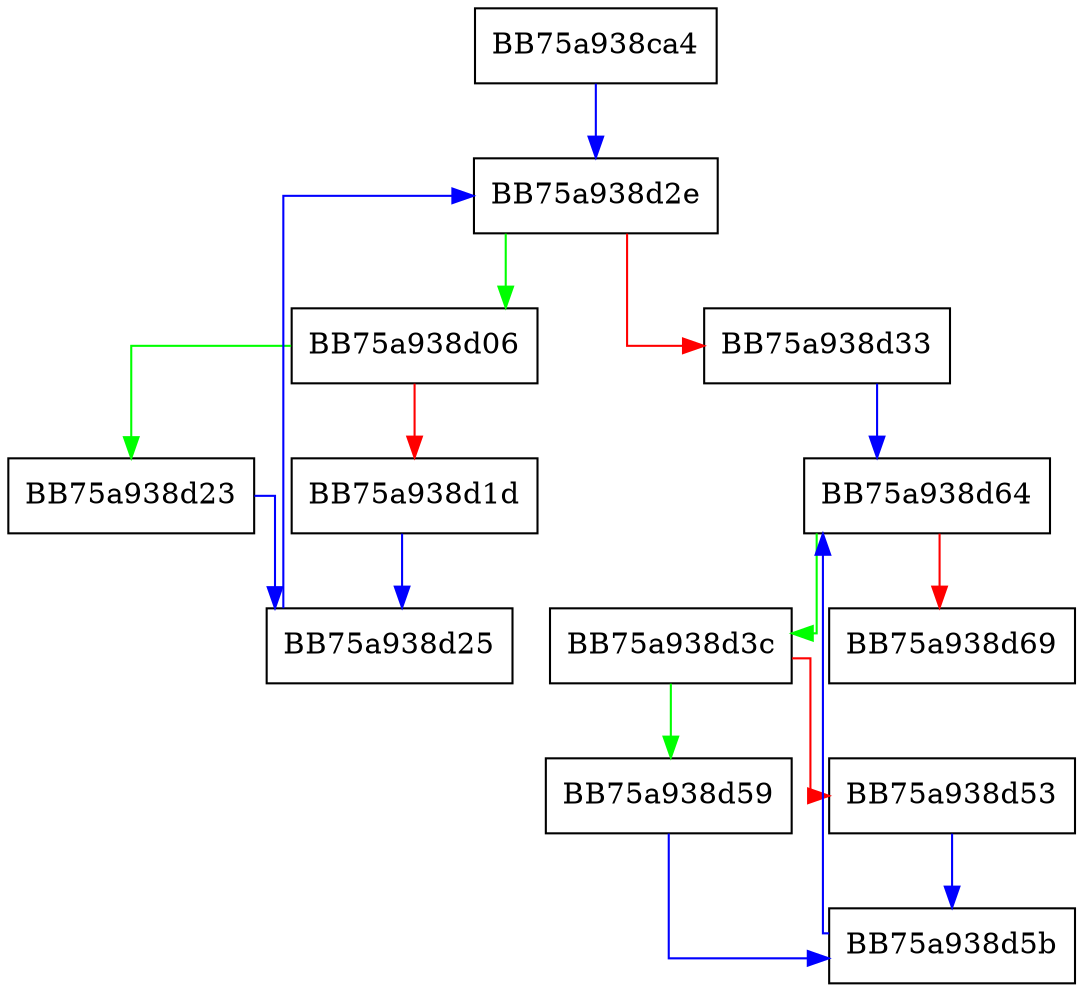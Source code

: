 digraph set {
  node [shape="box"];
  graph [splines=ortho];
  BB75a938ca4 -> BB75a938d2e [color="blue"];
  BB75a938d06 -> BB75a938d23 [color="green"];
  BB75a938d06 -> BB75a938d1d [color="red"];
  BB75a938d1d -> BB75a938d25 [color="blue"];
  BB75a938d23 -> BB75a938d25 [color="blue"];
  BB75a938d25 -> BB75a938d2e [color="blue"];
  BB75a938d2e -> BB75a938d06 [color="green"];
  BB75a938d2e -> BB75a938d33 [color="red"];
  BB75a938d33 -> BB75a938d64 [color="blue"];
  BB75a938d3c -> BB75a938d59 [color="green"];
  BB75a938d3c -> BB75a938d53 [color="red"];
  BB75a938d53 -> BB75a938d5b [color="blue"];
  BB75a938d59 -> BB75a938d5b [color="blue"];
  BB75a938d5b -> BB75a938d64 [color="blue"];
  BB75a938d64 -> BB75a938d3c [color="green"];
  BB75a938d64 -> BB75a938d69 [color="red"];
}